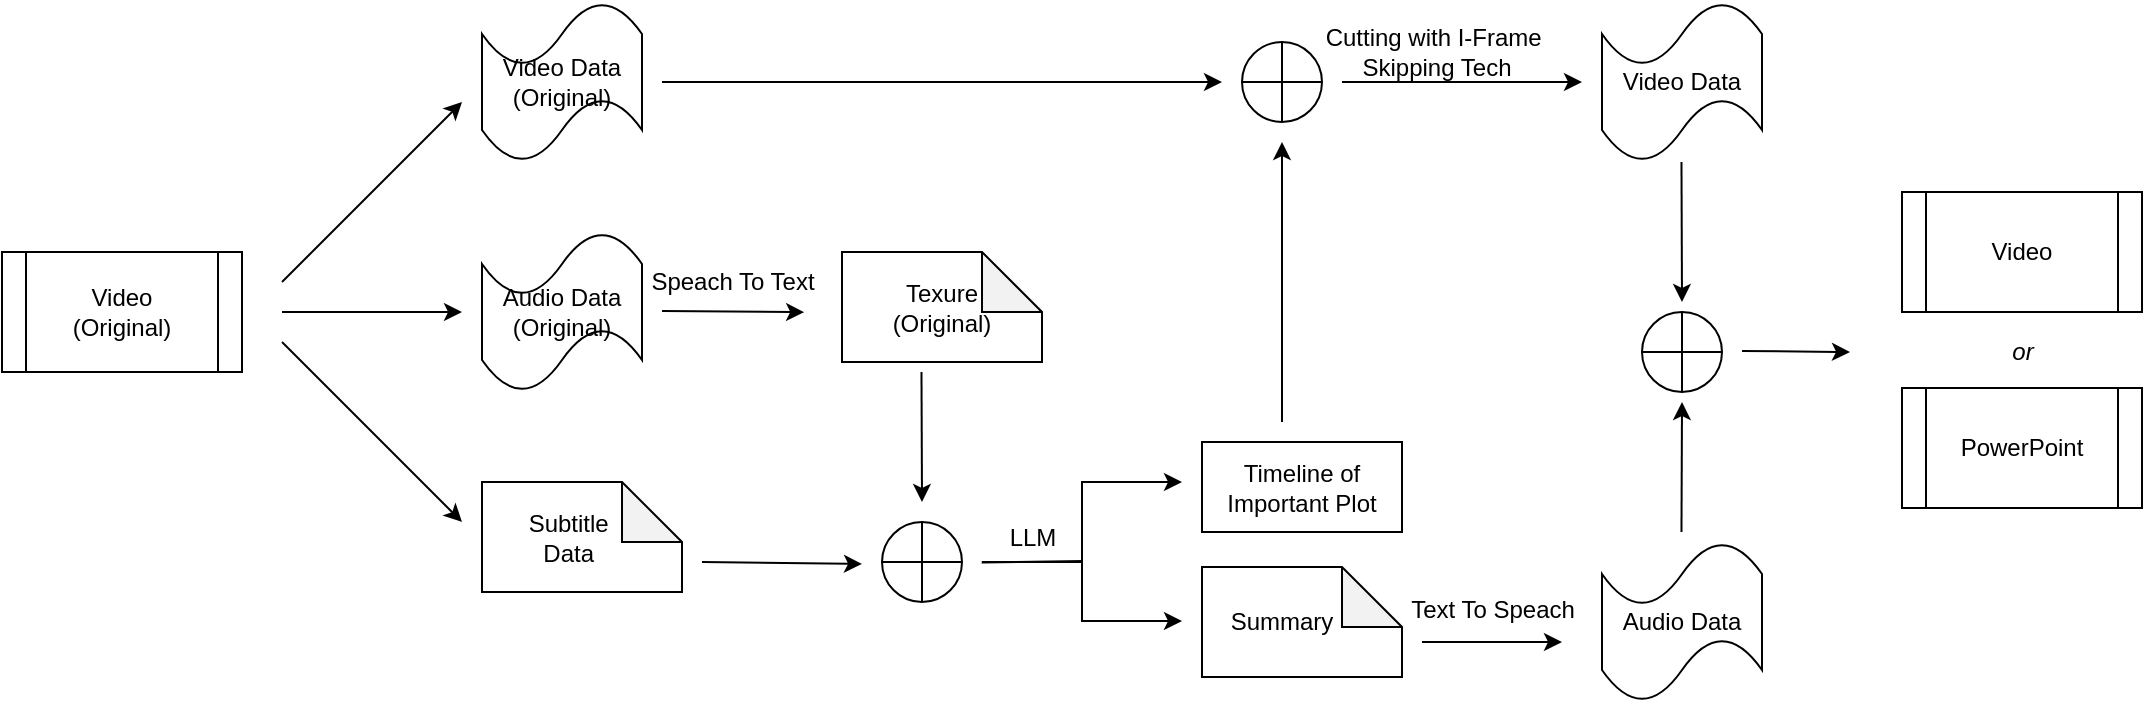 <mxfile version="24.3.1" type="github" pages="4">
  <diagram name="System Archetecture" id="NKREtiaIT2iQf3O8sY26">
    <mxGraphModel dx="1220" dy="674" grid="1" gridSize="10" guides="1" tooltips="1" connect="1" arrows="1" fold="1" page="1" pageScale="1" pageWidth="827" pageHeight="1169" math="0" shadow="0">
      <root>
        <mxCell id="0" />
        <mxCell id="1" parent="0" />
        <mxCell id="IO_ei6rsNQWMSOrWi16l-1" value="Video&lt;div&gt;(Original)&lt;/div&gt;" style="shape=process;whiteSpace=wrap;html=1;backgroundOutline=1;" vertex="1" parent="1">
          <mxGeometry x="20" y="365" width="120" height="60" as="geometry" />
        </mxCell>
        <mxCell id="IO_ei6rsNQWMSOrWi16l-2" value="Video Data&lt;div&gt;(Original)&lt;/div&gt;" style="shape=tape;whiteSpace=wrap;html=1;" vertex="1" parent="1">
          <mxGeometry x="260" y="240" width="80" height="80" as="geometry" />
        </mxCell>
        <mxCell id="IO_ei6rsNQWMSOrWi16l-3" value="Audio Data&lt;div&gt;(Original)&lt;/div&gt;" style="shape=tape;whiteSpace=wrap;html=1;" vertex="1" parent="1">
          <mxGeometry x="260" y="355" width="80" height="80" as="geometry" />
        </mxCell>
        <mxCell id="IO_ei6rsNQWMSOrWi16l-5" value="" style="endArrow=classic;html=1;rounded=0;" edge="1" parent="1">
          <mxGeometry width="50" height="50" relative="1" as="geometry">
            <mxPoint x="160" y="380" as="sourcePoint" />
            <mxPoint x="250" y="290" as="targetPoint" />
          </mxGeometry>
        </mxCell>
        <mxCell id="IO_ei6rsNQWMSOrWi16l-6" value="" style="endArrow=classic;html=1;rounded=0;" edge="1" parent="1">
          <mxGeometry width="50" height="50" relative="1" as="geometry">
            <mxPoint x="160" y="395" as="sourcePoint" />
            <mxPoint x="250" y="395" as="targetPoint" />
          </mxGeometry>
        </mxCell>
        <mxCell id="IO_ei6rsNQWMSOrWi16l-7" value="" style="endArrow=classic;html=1;rounded=0;" edge="1" parent="1">
          <mxGeometry width="50" height="50" relative="1" as="geometry">
            <mxPoint x="160" y="410" as="sourcePoint" />
            <mxPoint x="250" y="500" as="targetPoint" />
          </mxGeometry>
        </mxCell>
        <mxCell id="IO_ei6rsNQWMSOrWi16l-8" value="&amp;nbsp; &amp;nbsp;&lt;span style=&quot;background-color: initial;&quot;&gt;Texure&amp;nbsp; &amp;nbsp;&lt;/span&gt;&lt;div&gt;(Original)&lt;span style=&quot;background-color: initial;&quot;&gt;&lt;br&gt;&lt;/span&gt;&lt;/div&gt;" style="shape=note;whiteSpace=wrap;html=1;backgroundOutline=1;darkOpacity=0.05;" vertex="1" parent="1">
          <mxGeometry x="440" y="365" width="100" height="55" as="geometry" />
        </mxCell>
        <mxCell id="IO_ei6rsNQWMSOrWi16l-9" value="" style="endArrow=classic;html=1;rounded=0;entryX=0.828;entryY=1.003;entryDx=0;entryDy=0;entryPerimeter=0;" edge="1" parent="1" target="IO_ei6rsNQWMSOrWi16l-10">
          <mxGeometry width="50" height="50" relative="1" as="geometry">
            <mxPoint x="350" y="394.5" as="sourcePoint" />
            <mxPoint x="470" y="395" as="targetPoint" />
          </mxGeometry>
        </mxCell>
        <mxCell id="IO_ei6rsNQWMSOrWi16l-10" value="Speach To Text" style="text;html=1;align=center;verticalAlign=middle;resizable=0;points=[];autosize=1;strokeColor=none;fillColor=none;" vertex="1" parent="1">
          <mxGeometry x="330" y="365" width="110" height="30" as="geometry" />
        </mxCell>
        <mxCell id="IO_ei6rsNQWMSOrWi16l-12" value="Summary&amp;nbsp; &amp;nbsp; &amp;nbsp;&amp;nbsp;" style="shape=note;whiteSpace=wrap;html=1;backgroundOutline=1;darkOpacity=0.05;" vertex="1" parent="1">
          <mxGeometry x="620" y="522.5" width="100" height="55" as="geometry" />
        </mxCell>
        <mxCell id="IO_ei6rsNQWMSOrWi16l-13" value="" style="endArrow=classic;html=1;rounded=0;" edge="1" parent="1">
          <mxGeometry width="50" height="50" relative="1" as="geometry">
            <mxPoint x="479.74" y="425" as="sourcePoint" />
            <mxPoint x="480" y="490" as="targetPoint" />
          </mxGeometry>
        </mxCell>
        <mxCell id="IO_ei6rsNQWMSOrWi16l-14" value="LLM" style="text;html=1;align=center;verticalAlign=middle;resizable=0;points=[];autosize=1;strokeColor=none;fillColor=none;" vertex="1" parent="1">
          <mxGeometry x="510" y="492.5" width="50" height="30" as="geometry" />
        </mxCell>
        <mxCell id="IO_ei6rsNQWMSOrWi16l-16" value="" style="endArrow=classic;html=1;rounded=0;" edge="1" parent="1">
          <mxGeometry width="50" height="50" relative="1" as="geometry">
            <mxPoint x="370" y="520" as="sourcePoint" />
            <mxPoint x="450" y="521" as="targetPoint" />
          </mxGeometry>
        </mxCell>
        <mxCell id="IO_ei6rsNQWMSOrWi16l-17" value="Subtitle&amp;nbsp; &amp;nbsp;&amp;nbsp;&lt;div&gt;Data&amp;nbsp; &amp;nbsp;&amp;nbsp;&lt;/div&gt;" style="shape=note;whiteSpace=wrap;html=1;backgroundOutline=1;darkOpacity=0.05;" vertex="1" parent="1">
          <mxGeometry x="260" y="480" width="100" height="55" as="geometry" />
        </mxCell>
        <mxCell id="IO_ei6rsNQWMSOrWi16l-19" value="" style="verticalLabelPosition=bottom;verticalAlign=top;html=1;shape=mxgraph.flowchart.summing_function;" vertex="1" parent="1">
          <mxGeometry x="460" y="500" width="40" height="40" as="geometry" />
        </mxCell>
        <mxCell id="IO_ei6rsNQWMSOrWi16l-20" value="" style="endArrow=classic;html=1;rounded=0;" edge="1" parent="1">
          <mxGeometry width="50" height="50" relative="1" as="geometry">
            <mxPoint x="510" y="520" as="sourcePoint" />
            <mxPoint x="610" y="480" as="targetPoint" />
            <Array as="points">
              <mxPoint x="560" y="520" />
              <mxPoint x="560" y="480" />
            </Array>
          </mxGeometry>
        </mxCell>
        <mxCell id="IO_ei6rsNQWMSOrWi16l-21" value="" style="endArrow=classic;html=1;rounded=0;exitX=-0.003;exitY=0.924;exitDx=0;exitDy=0;exitPerimeter=0;" edge="1" parent="1" source="IO_ei6rsNQWMSOrWi16l-14">
          <mxGeometry width="50" height="50" relative="1" as="geometry">
            <mxPoint x="520" y="519.5" as="sourcePoint" />
            <mxPoint x="610" y="549.5" as="targetPoint" />
            <Array as="points">
              <mxPoint x="560" y="519.5" />
              <mxPoint x="560" y="549.5" />
            </Array>
          </mxGeometry>
        </mxCell>
        <mxCell id="IO_ei6rsNQWMSOrWi16l-22" value="Timeline of Important Plot" style="rounded=0;whiteSpace=wrap;html=1;" vertex="1" parent="1">
          <mxGeometry x="620" y="460" width="100" height="45" as="geometry" />
        </mxCell>
        <mxCell id="IO_ei6rsNQWMSOrWi16l-23" value="" style="endArrow=classic;html=1;rounded=0;" edge="1" parent="1">
          <mxGeometry width="50" height="50" relative="1" as="geometry">
            <mxPoint x="350" y="280" as="sourcePoint" />
            <mxPoint x="630" y="280" as="targetPoint" />
          </mxGeometry>
        </mxCell>
        <mxCell id="IO_ei6rsNQWMSOrWi16l-24" value="" style="endArrow=classic;html=1;rounded=0;" edge="1" parent="1">
          <mxGeometry width="50" height="50" relative="1" as="geometry">
            <mxPoint x="660" y="450" as="sourcePoint" />
            <mxPoint x="660" y="310" as="targetPoint" />
          </mxGeometry>
        </mxCell>
        <mxCell id="IO_ei6rsNQWMSOrWi16l-25" value="" style="verticalLabelPosition=bottom;verticalAlign=top;html=1;shape=mxgraph.flowchart.summing_function;" vertex="1" parent="1">
          <mxGeometry x="640" y="260" width="40" height="40" as="geometry" />
        </mxCell>
        <mxCell id="IO_ei6rsNQWMSOrWi16l-26" value="" style="endArrow=classic;html=1;rounded=0;" edge="1" parent="1">
          <mxGeometry width="50" height="50" relative="1" as="geometry">
            <mxPoint x="690" y="280" as="sourcePoint" />
            <mxPoint x="810" y="280" as="targetPoint" />
          </mxGeometry>
        </mxCell>
        <mxCell id="IO_ei6rsNQWMSOrWi16l-27" value="Cutting with I-Frame&amp;nbsp;&lt;div&gt;Skipping Tech&lt;/div&gt;" style="text;html=1;align=center;verticalAlign=middle;resizable=0;points=[];autosize=1;strokeColor=none;fillColor=none;" vertex="1" parent="1">
          <mxGeometry x="672" y="245" width="130" height="40" as="geometry" />
        </mxCell>
        <mxCell id="IO_ei6rsNQWMSOrWi16l-28" value="Video Data" style="shape=tape;whiteSpace=wrap;html=1;" vertex="1" parent="1">
          <mxGeometry x="820" y="240" width="80" height="80" as="geometry" />
        </mxCell>
        <mxCell id="IO_ei6rsNQWMSOrWi16l-29" value="" style="endArrow=classic;html=1;rounded=0;" edge="1" parent="1">
          <mxGeometry width="50" height="50" relative="1" as="geometry">
            <mxPoint x="730" y="560" as="sourcePoint" />
            <mxPoint x="800" y="560" as="targetPoint" />
          </mxGeometry>
        </mxCell>
        <mxCell id="IO_ei6rsNQWMSOrWi16l-30" value="Audio Data" style="shape=tape;whiteSpace=wrap;html=1;" vertex="1" parent="1">
          <mxGeometry x="820" y="510" width="80" height="80" as="geometry" />
        </mxCell>
        <mxCell id="IO_ei6rsNQWMSOrWi16l-31" value="Text To Speach" style="text;html=1;align=center;verticalAlign=middle;resizable=0;points=[];autosize=1;strokeColor=none;fillColor=none;" vertex="1" parent="1">
          <mxGeometry x="710" y="528.5" width="110" height="30" as="geometry" />
        </mxCell>
        <mxCell id="IO_ei6rsNQWMSOrWi16l-32" value="" style="endArrow=classic;html=1;rounded=0;" edge="1" parent="1">
          <mxGeometry width="50" height="50" relative="1" as="geometry">
            <mxPoint x="859.74" y="320" as="sourcePoint" />
            <mxPoint x="860" y="390" as="targetPoint" />
          </mxGeometry>
        </mxCell>
        <mxCell id="IO_ei6rsNQWMSOrWi16l-33" value="" style="endArrow=classic;html=1;rounded=0;" edge="1" parent="1">
          <mxGeometry width="50" height="50" relative="1" as="geometry">
            <mxPoint x="859.74" y="505" as="sourcePoint" />
            <mxPoint x="860" y="440" as="targetPoint" />
          </mxGeometry>
        </mxCell>
        <mxCell id="IO_ei6rsNQWMSOrWi16l-34" value="" style="verticalLabelPosition=bottom;verticalAlign=top;html=1;shape=mxgraph.flowchart.summing_function;" vertex="1" parent="1">
          <mxGeometry x="840" y="395" width="40" height="40" as="geometry" />
        </mxCell>
        <mxCell id="IO_ei6rsNQWMSOrWi16l-35" value="" style="endArrow=classic;html=1;rounded=0;" edge="1" parent="1">
          <mxGeometry width="50" height="50" relative="1" as="geometry">
            <mxPoint x="890" y="414.5" as="sourcePoint" />
            <mxPoint x="944" y="415" as="targetPoint" />
          </mxGeometry>
        </mxCell>
        <mxCell id="IO_ei6rsNQWMSOrWi16l-36" value="Video" style="shape=process;whiteSpace=wrap;html=1;backgroundOutline=1;" vertex="1" parent="1">
          <mxGeometry x="970" y="335" width="120" height="60" as="geometry" />
        </mxCell>
        <mxCell id="lHVtIV1GcRpJbTztH8B7-1" value="&lt;i&gt;or&lt;/i&gt;" style="text;html=1;align=center;verticalAlign=middle;resizable=0;points=[];autosize=1;strokeColor=none;fillColor=none;" vertex="1" parent="1">
          <mxGeometry x="1015" y="400" width="30" height="30" as="geometry" />
        </mxCell>
        <mxCell id="lHVtIV1GcRpJbTztH8B7-2" value="PowerPoint" style="shape=process;whiteSpace=wrap;html=1;backgroundOutline=1;" vertex="1" parent="1">
          <mxGeometry x="970" y="433" width="120" height="60" as="geometry" />
        </mxCell>
      </root>
    </mxGraphModel>
  </diagram>
  <diagram id="qRYvF75M3phBD7opVhG8" name="I-Frame Skipping Algorithm">
    <mxGraphModel dx="1338" dy="739" grid="1" gridSize="10" guides="1" tooltips="1" connect="1" arrows="1" fold="1" page="1" pageScale="1" pageWidth="827" pageHeight="1169" math="0" shadow="0">
      <root>
        <mxCell id="0" />
        <mxCell id="1" parent="0" />
        <mxCell id="TpNv9ZGzeeCYElewKbpR-1" value="I" style="rounded=0;whiteSpace=wrap;html=1;fontSize=20;" vertex="1" parent="1">
          <mxGeometry x="40" y="510" width="40" height="60" as="geometry" />
        </mxCell>
        <mxCell id="TpNv9ZGzeeCYElewKbpR-2" value="B" style="rounded=0;whiteSpace=wrap;html=1;fontSize=20;" vertex="1" parent="1">
          <mxGeometry x="80" y="510" width="40" height="60" as="geometry" />
        </mxCell>
        <mxCell id="TpNv9ZGzeeCYElewKbpR-3" value="B" style="rounded=0;whiteSpace=wrap;html=1;fontSize=20;" vertex="1" parent="1">
          <mxGeometry x="120" y="510" width="40" height="60" as="geometry" />
        </mxCell>
        <mxCell id="TpNv9ZGzeeCYElewKbpR-4" value="P" style="rounded=0;whiteSpace=wrap;html=1;fontSize=20;" vertex="1" parent="1">
          <mxGeometry x="160" y="510" width="40" height="60" as="geometry" />
        </mxCell>
        <mxCell id="TpNv9ZGzeeCYElewKbpR-5" value="B" style="rounded=0;whiteSpace=wrap;html=1;fontSize=20;" vertex="1" parent="1">
          <mxGeometry x="200" y="510" width="40" height="60" as="geometry" />
        </mxCell>
        <mxCell id="TpNv9ZGzeeCYElewKbpR-6" value="B" style="rounded=0;whiteSpace=wrap;html=1;fontSize=20;" vertex="1" parent="1">
          <mxGeometry x="240" y="510" width="40" height="60" as="geometry" />
        </mxCell>
        <mxCell id="TpNv9ZGzeeCYElewKbpR-7" value="I" style="rounded=0;whiteSpace=wrap;html=1;fontSize=20;" vertex="1" parent="1">
          <mxGeometry x="280" y="510" width="40" height="60" as="geometry" />
        </mxCell>
        <mxCell id="TpNv9ZGzeeCYElewKbpR-8" value="B" style="rounded=0;whiteSpace=wrap;html=1;fontSize=20;" vertex="1" parent="1">
          <mxGeometry x="320" y="510" width="40" height="60" as="geometry" />
        </mxCell>
        <mxCell id="TpNv9ZGzeeCYElewKbpR-9" value="B" style="rounded=0;whiteSpace=wrap;html=1;fontSize=20;" vertex="1" parent="1">
          <mxGeometry x="360" y="510" width="40" height="60" as="geometry" />
        </mxCell>
        <mxCell id="TpNv9ZGzeeCYElewKbpR-10" value="P" style="rounded=0;whiteSpace=wrap;html=1;fontSize=20;" vertex="1" parent="1">
          <mxGeometry x="400" y="510" width="40" height="60" as="geometry" />
        </mxCell>
        <mxCell id="TpNv9ZGzeeCYElewKbpR-11" value="B" style="rounded=0;whiteSpace=wrap;html=1;fontSize=20;" vertex="1" parent="1">
          <mxGeometry x="440" y="510" width="40" height="60" as="geometry" />
        </mxCell>
        <mxCell id="TpNv9ZGzeeCYElewKbpR-12" value="B" style="rounded=0;whiteSpace=wrap;html=1;fontSize=20;" vertex="1" parent="1">
          <mxGeometry x="480" y="510" width="40" height="60" as="geometry" />
        </mxCell>
        <mxCell id="TpNv9ZGzeeCYElewKbpR-13" value="I" style="rounded=0;whiteSpace=wrap;html=1;fontSize=20;" vertex="1" parent="1">
          <mxGeometry x="520" y="510" width="40" height="60" as="geometry" />
        </mxCell>
        <mxCell id="TpNv9ZGzeeCYElewKbpR-14" value="&lt;font style=&quot;font-size: 20px;&quot;&gt;... ...&lt;/font&gt;" style="rounded=0;whiteSpace=wrap;html=1;" vertex="1" parent="1">
          <mxGeometry x="560" y="510" width="120" height="60" as="geometry" />
        </mxCell>
        <mxCell id="TpNv9ZGzeeCYElewKbpR-15" value="I" style="rounded=0;whiteSpace=wrap;html=1;fontSize=20;" vertex="1" parent="1">
          <mxGeometry x="680" y="510" width="40" height="60" as="geometry" />
        </mxCell>
        <mxCell id="TpNv9ZGzeeCYElewKbpR-16" value="B" style="rounded=0;whiteSpace=wrap;html=1;fontSize=20;" vertex="1" parent="1">
          <mxGeometry x="720" y="510" width="40" height="60" as="geometry" />
        </mxCell>
        <mxCell id="TpNv9ZGzeeCYElewKbpR-17" value="B" style="rounded=0;whiteSpace=wrap;html=1;fontSize=20;" vertex="1" parent="1">
          <mxGeometry x="760" y="510" width="40" height="60" as="geometry" />
        </mxCell>
        <mxCell id="TpNv9ZGzeeCYElewKbpR-18" value="P" style="rounded=0;whiteSpace=wrap;html=1;fontSize=20;" vertex="1" parent="1">
          <mxGeometry x="800" y="510" width="40" height="60" as="geometry" />
        </mxCell>
        <mxCell id="TpNv9ZGzeeCYElewKbpR-19" value="B" style="rounded=0;whiteSpace=wrap;html=1;fontSize=20;" vertex="1" parent="1">
          <mxGeometry x="840" y="510" width="40" height="60" as="geometry" />
        </mxCell>
        <mxCell id="TpNv9ZGzeeCYElewKbpR-21" value="" style="endArrow=none;html=1;rounded=0;strokeWidth=2;" edge="1" parent="1">
          <mxGeometry width="50" height="50" relative="1" as="geometry">
            <mxPoint x="379.5" y="500" as="sourcePoint" />
            <mxPoint x="379.5" y="450" as="targetPoint" />
          </mxGeometry>
        </mxCell>
        <mxCell id="TpNv9ZGzeeCYElewKbpR-22" value="" style="endArrow=none;html=1;rounded=0;strokeWidth=2;" edge="1" parent="1">
          <mxGeometry width="50" height="50" relative="1" as="geometry">
            <mxPoint x="859.5" y="500" as="sourcePoint" />
            <mxPoint x="859.5" y="450" as="targetPoint" />
          </mxGeometry>
        </mxCell>
        <mxCell id="TpNv9ZGzeeCYElewKbpR-23" value="B" style="rounded=0;whiteSpace=wrap;html=1;fontSize=20;" vertex="1" parent="1">
          <mxGeometry x="880" y="510" width="40" height="60" as="geometry" />
        </mxCell>
        <mxCell id="TpNv9ZGzeeCYElewKbpR-24" value="&lt;span style=&quot;font-size: 18px;&quot;&gt;Start Timestamp&lt;/span&gt;" style="text;html=1;align=center;verticalAlign=middle;resizable=0;points=[];autosize=1;strokeColor=none;fillColor=none;" vertex="1" parent="1">
          <mxGeometry x="305" y="405" width="150" height="40" as="geometry" />
        </mxCell>
        <mxCell id="TpNv9ZGzeeCYElewKbpR-25" value="&lt;span style=&quot;font-size: 18px;&quot;&gt;End Timestamp&lt;/span&gt;" style="text;html=1;align=center;verticalAlign=middle;resizable=0;points=[];autosize=1;strokeColor=none;fillColor=none;" vertex="1" parent="1">
          <mxGeometry x="785" y="400" width="150" height="40" as="geometry" />
        </mxCell>
        <mxCell id="TpNv9ZGzeeCYElewKbpR-26" value="" style="endArrow=classic;html=1;rounded=0;strokeWidth=2;" edge="1" parent="1">
          <mxGeometry width="50" height="50" relative="1" as="geometry">
            <mxPoint x="530" y="491" as="sourcePoint" />
            <mxPoint x="390" y="491" as="targetPoint" />
          </mxGeometry>
        </mxCell>
        <mxCell id="TpNv9ZGzeeCYElewKbpR-27" value="" style="endArrow=classic;html=1;rounded=0;strokeWidth=2;" edge="1" parent="1">
          <mxGeometry width="50" height="50" relative="1" as="geometry">
            <mxPoint x="710" y="491" as="sourcePoint" />
            <mxPoint x="850" y="491" as="targetPoint" />
          </mxGeometry>
        </mxCell>
        <mxCell id="TpNv9ZGzeeCYElewKbpR-28" value="Expected to be cutted" style="text;html=1;align=center;verticalAlign=middle;resizable=0;points=[];autosize=1;strokeColor=none;fillColor=none;fontSize=14;" vertex="1" parent="1">
          <mxGeometry x="541" y="475" width="160" height="30" as="geometry" />
        </mxCell>
        <mxCell id="8QuSxBZ-_rbjHL4d78aY-2" value="" style="endArrow=classic;html=1;rounded=0;strokeWidth=2;" edge="1" parent="1">
          <mxGeometry width="50" height="50" relative="1" as="geometry">
            <mxPoint x="379.7" y="610" as="sourcePoint" />
            <mxPoint x="379.7" y="580" as="targetPoint" />
          </mxGeometry>
        </mxCell>
        <mxCell id="8QuSxBZ-_rbjHL4d78aY-4" value="&lt;font color=&quot;#3333ff&quot; style=&quot;font-size: 18px;&quot;&gt;1&lt;/font&gt;" style="ellipse;whiteSpace=wrap;html=1;aspect=fixed;strokeColor=#3333FF;" vertex="1" parent="1">
          <mxGeometry x="490" y="350" width="30" height="30" as="geometry" />
        </mxCell>
        <mxCell id="8QuSxBZ-_rbjHL4d78aY-5" value="&lt;font color=&quot;#3333ff&quot;&gt;&lt;span style=&quot;font-size: 18px;&quot;&gt;2&lt;/span&gt;&lt;/font&gt;" style="ellipse;whiteSpace=wrap;html=1;aspect=fixed;strokeColor=#3333FF;" vertex="1" parent="1">
          <mxGeometry x="500" y="680" width="30" height="30" as="geometry" />
        </mxCell>
        <mxCell id="8QuSxBZ-_rbjHL4d78aY-6" value="" style="curved=1;endArrow=classic;html=1;rounded=0;strokeWidth=2;strokeColor=#CC0000;" edge="1" parent="1">
          <mxGeometry width="50" height="50" relative="1" as="geometry">
            <mxPoint x="860" y="390" as="sourcePoint" />
            <mxPoint x="930" y="390" as="targetPoint" />
            <Array as="points">
              <mxPoint x="880" y="360" />
              <mxPoint x="920" y="360" />
            </Array>
          </mxGeometry>
        </mxCell>
        <mxCell id="8QuSxBZ-_rbjHL4d78aY-7" value="I" style="rounded=0;whiteSpace=wrap;html=1;fontSize=20;" vertex="1" parent="1">
          <mxGeometry x="920" y="510" width="40" height="60" as="geometry" />
        </mxCell>
        <mxCell id="8QuSxBZ-_rbjHL4d78aY-8" value="&lt;font style=&quot;font-size: 20px;&quot;&gt;... ...&lt;/font&gt;" style="rounded=0;whiteSpace=wrap;html=1;" vertex="1" parent="1">
          <mxGeometry x="960" y="510" width="120" height="60" as="geometry" />
        </mxCell>
        <mxCell id="8QuSxBZ-_rbjHL4d78aY-9" value="" style="endArrow=none;html=1;rounded=0;strokeWidth=2;strokeColor=#CC0000;" edge="1" parent="1">
          <mxGeometry width="50" height="50" relative="1" as="geometry">
            <mxPoint x="935" y="500" as="sourcePoint" />
            <mxPoint x="935" y="450" as="targetPoint" />
          </mxGeometry>
        </mxCell>
        <mxCell id="8QuSxBZ-_rbjHL4d78aY-10" value="" style="endArrow=none;html=1;rounded=0;strokeWidth=2;strokeColor=#CC0000;" edge="1" parent="1">
          <mxGeometry width="50" height="50" relative="1" as="geometry">
            <mxPoint x="299.64" y="499" as="sourcePoint" />
            <mxPoint x="299.64" y="449" as="targetPoint" />
          </mxGeometry>
        </mxCell>
        <mxCell id="8QuSxBZ-_rbjHL4d78aY-11" value="" style="curved=1;endArrow=none;html=1;rounded=0;strokeWidth=2;strokeColor=#CC0000;startArrow=classic;startFill=1;endFill=0;" edge="1" parent="1">
          <mxGeometry width="50" height="50" relative="1" as="geometry">
            <mxPoint x="300" y="405" as="sourcePoint" />
            <mxPoint x="370" y="405" as="targetPoint" />
            <Array as="points">
              <mxPoint x="320" y="375" />
              <mxPoint x="360" y="375" />
            </Array>
          </mxGeometry>
        </mxCell>
        <mxCell id="8QuSxBZ-_rbjHL4d78aY-12" value="" style="endArrow=classic;html=1;rounded=0;strokeWidth=2;strokeColor=#CC0000;" edge="1" parent="1">
          <mxGeometry width="50" height="50" relative="1" as="geometry">
            <mxPoint x="530" y="470" as="sourcePoint" />
            <mxPoint x="305" y="470" as="targetPoint" />
          </mxGeometry>
        </mxCell>
        <mxCell id="8QuSxBZ-_rbjHL4d78aY-13" value="" style="endArrow=classic;html=1;rounded=0;strokeWidth=2;strokeColor=#CC0000;" edge="1" parent="1">
          <mxGeometry width="50" height="50" relative="1" as="geometry">
            <mxPoint x="710" y="470" as="sourcePoint" />
            <mxPoint x="925" y="470" as="targetPoint" />
          </mxGeometry>
        </mxCell>
        <mxCell id="8QuSxBZ-_rbjHL4d78aY-14" value="&lt;font color=&quot;#3333ff&quot; style=&quot;font-size: 18px;&quot;&gt;Video Cutting&lt;/font&gt;" style="text;html=1;align=center;verticalAlign=middle;whiteSpace=wrap;rounded=0;" vertex="1" parent="1">
          <mxGeometry x="516" y="350" width="170" height="30" as="geometry" />
        </mxCell>
        <mxCell id="8QuSxBZ-_rbjHL4d78aY-15" value="Real to be cutted" style="text;html=1;align=center;verticalAlign=middle;resizable=0;points=[];autosize=1;strokeColor=none;fillColor=none;fontSize=14;fontColor=#CC0000;" vertex="1" parent="1">
          <mxGeometry x="560" y="453" width="130" height="30" as="geometry" />
        </mxCell>
        <mxCell id="8QuSxBZ-_rbjHL4d78aY-21" value="" style="endArrow=classic;html=1;rounded=0;strokeWidth=2;" edge="1" parent="1">
          <mxGeometry width="50" height="50" relative="1" as="geometry">
            <mxPoint x="378" y="622" as="sourcePoint" />
            <mxPoint x="57" y="623" as="targetPoint" />
          </mxGeometry>
        </mxCell>
        <mxCell id="8QuSxBZ-_rbjHL4d78aY-22" value="" style="endArrow=classic;html=1;rounded=0;strokeWidth=2;" edge="1" parent="1">
          <mxGeometry width="50" height="50" relative="1" as="geometry">
            <mxPoint x="590" y="623" as="sourcePoint" />
            <mxPoint x="855" y="623" as="targetPoint" />
          </mxGeometry>
        </mxCell>
        <mxCell id="8QuSxBZ-_rbjHL4d78aY-23" value="Expected to be decoded" style="text;html=1;align=center;verticalAlign=middle;resizable=0;points=[];autosize=1;strokeColor=none;fillColor=none;fontSize=14;" vertex="1" parent="1">
          <mxGeometry x="390" y="606" width="170" height="30" as="geometry" />
        </mxCell>
        <mxCell id="8QuSxBZ-_rbjHL4d78aY-24" value="" style="endArrow=classic;html=1;rounded=0;strokeWidth=2;" edge="1" parent="1">
          <mxGeometry width="50" height="50" relative="1" as="geometry">
            <mxPoint x="859.64" y="615" as="sourcePoint" />
            <mxPoint x="859.64" y="585" as="targetPoint" />
          </mxGeometry>
        </mxCell>
        <mxCell id="8QuSxBZ-_rbjHL4d78aY-25" value="" style="endArrow=classic;html=1;rounded=0;strokeWidth=2;strokeColor=#CC0000;" edge="1" parent="1">
          <mxGeometry width="50" height="50" relative="1" as="geometry">
            <mxPoint x="300" y="650" as="sourcePoint" />
            <mxPoint x="299.68" y="585" as="targetPoint" />
          </mxGeometry>
        </mxCell>
        <mxCell id="8QuSxBZ-_rbjHL4d78aY-26" value="" style="endArrow=classic;html=1;rounded=0;strokeWidth=2;strokeColor=#CC0000;" edge="1" parent="1">
          <mxGeometry width="50" height="50" relative="1" as="geometry">
            <mxPoint x="700.0" y="653.5" as="sourcePoint" />
            <mxPoint x="699.68" y="588.5" as="targetPoint" />
          </mxGeometry>
        </mxCell>
        <mxCell id="8QuSxBZ-_rbjHL4d78aY-27" value="target_1" style="text;html=1;align=center;verticalAlign=middle;resizable=0;points=[];autosize=1;strokeColor=none;fillColor=none;" vertex="1" parent="1">
          <mxGeometry x="379" y="576" width="70" height="30" as="geometry" />
        </mxCell>
        <mxCell id="8QuSxBZ-_rbjHL4d78aY-28" value="target_2" style="text;html=1;align=center;verticalAlign=middle;resizable=0;points=[];autosize=1;strokeColor=none;fillColor=none;" vertex="1" parent="1">
          <mxGeometry x="860" y="576" width="70" height="30" as="geometry" />
        </mxCell>
        <mxCell id="8QuSxBZ-_rbjHL4d78aY-30" value="&lt;font color=&quot;#cc0000&quot;&gt;Real to be&lt;/font&gt;&lt;div&gt;&lt;font color=&quot;#cc0000&quot;&gt;&amp;nbsp;decoded&lt;/font&gt;&lt;/div&gt;" style="text;html=1;align=center;verticalAlign=middle;resizable=0;points=[];autosize=1;strokeColor=none;fillColor=none;fontSize=14;" vertex="1" parent="1">
          <mxGeometry x="737" y="620" width="90" height="50" as="geometry" />
        </mxCell>
        <mxCell id="8QuSxBZ-_rbjHL4d78aY-32" value="" style="endArrow=classic;html=1;rounded=0;strokeWidth=2;strokeColor=#CC0000;" edge="1" parent="1">
          <mxGeometry width="50" height="50" relative="1" as="geometry">
            <mxPoint x="820" y="640" as="sourcePoint" />
            <mxPoint x="857.5" y="640" as="targetPoint" />
          </mxGeometry>
        </mxCell>
        <mxCell id="8QuSxBZ-_rbjHL4d78aY-33" value="" style="endArrow=classic;html=1;rounded=0;strokeWidth=2;strokeColor=#CC0000;" edge="1" parent="1">
          <mxGeometry width="50" height="50" relative="1" as="geometry">
            <mxPoint x="741" y="640.32" as="sourcePoint" />
            <mxPoint x="701" y="640.0" as="targetPoint" />
          </mxGeometry>
        </mxCell>
        <mxCell id="8QuSxBZ-_rbjHL4d78aY-36" value="&lt;font color=&quot;#cc0000&quot;&gt;Real to be&lt;/font&gt;&lt;div&gt;&lt;font color=&quot;#cc0000&quot;&gt;&amp;nbsp;decoded&lt;/font&gt;&lt;/div&gt;" style="text;html=1;align=center;verticalAlign=middle;resizable=0;points=[];autosize=1;strokeColor=none;fillColor=none;fontSize=14;" vertex="1" parent="1">
          <mxGeometry x="295" y="640" width="90" height="50" as="geometry" />
        </mxCell>
        <mxCell id="8QuSxBZ-_rbjHL4d78aY-37" value="" style="endArrow=classic;html=1;rounded=0;strokeWidth=2;strokeColor=#CC0000;" edge="1" parent="1">
          <mxGeometry width="50" height="50" relative="1" as="geometry">
            <mxPoint x="362" y="640" as="sourcePoint" />
            <mxPoint x="373.5" y="640" as="targetPoint" />
          </mxGeometry>
        </mxCell>
        <mxCell id="8QuSxBZ-_rbjHL4d78aY-38" value="" style="endArrow=classic;html=1;rounded=0;strokeWidth=2;strokeColor=#CC0000;" edge="1" parent="1">
          <mxGeometry width="50" height="50" relative="1" as="geometry">
            <mxPoint x="320" y="640" as="sourcePoint" />
            <mxPoint x="305" y="640.0" as="targetPoint" />
          </mxGeometry>
        </mxCell>
        <mxCell id="8QuSxBZ-_rbjHL4d78aY-39" value="&lt;font color=&quot;#3333ff&quot; style=&quot;font-size: 18px;&quot;&gt;Video Decoding&lt;/font&gt;" style="text;html=1;align=center;verticalAlign=middle;whiteSpace=wrap;rounded=0;" vertex="1" parent="1">
          <mxGeometry x="531" y="680" width="170" height="30" as="geometry" />
        </mxCell>
      </root>
    </mxGraphModel>
  </diagram>
  <diagram id="QsgE5PnwHiIkelhUx_PX" name="GenAI">
    <mxGraphModel dx="2555" dy="955" grid="1" gridSize="10" guides="1" tooltips="1" connect="1" arrows="1" fold="1" page="1" pageScale="1" pageWidth="827" pageHeight="1169" math="0" shadow="0">
      <root>
        <mxCell id="0" />
        <mxCell id="1" parent="0" />
        <mxCell id="WDboA2EGqjVlqGyZ5xXQ-17" style="edgeStyle=orthogonalEdgeStyle;rounded=0;orthogonalLoop=1;jettySize=auto;html=1;entryX=1;entryY=0.5;entryDx=0;entryDy=0;" edge="1" parent="1" source="WDboA2EGqjVlqGyZ5xXQ-1" target="WDboA2EGqjVlqGyZ5xXQ-23">
          <mxGeometry relative="1" as="geometry">
            <mxPoint x="-380" y="390" as="targetPoint" />
            <Array as="points">
              <mxPoint x="-50" y="700" />
              <mxPoint x="-150" y="700" />
              <mxPoint x="-150" y="430" />
            </Array>
          </mxGeometry>
        </mxCell>
        <mxCell id="WDboA2EGqjVlqGyZ5xXQ-18" style="edgeStyle=orthogonalEdgeStyle;rounded=0;orthogonalLoop=1;jettySize=auto;html=1;entryX=0.5;entryY=0;entryDx=0;entryDy=0;" edge="1" parent="1" source="WDboA2EGqjVlqGyZ5xXQ-1" target="WDboA2EGqjVlqGyZ5xXQ-36">
          <mxGeometry relative="1" as="geometry">
            <Array as="points">
              <mxPoint x="-50" y="700" />
              <mxPoint x="360" y="700" />
              <mxPoint x="360" y="200" />
              <mxPoint x="-40" y="200" />
            </Array>
          </mxGeometry>
        </mxCell>
        <mxCell id="WDboA2EGqjVlqGyZ5xXQ-1" value="LLM" style="rounded=0;whiteSpace=wrap;html=1;" vertex="1" parent="1">
          <mxGeometry x="-110" y="585" width="120" height="60" as="geometry" />
        </mxCell>
        <mxCell id="WDboA2EGqjVlqGyZ5xXQ-4" value="Promt @task_a" style="shape=parallelogram;perimeter=parallelogramPerimeter;whiteSpace=wrap;html=1;fixedSize=1;fontSize=14;" vertex="1" parent="1">
          <mxGeometry x="100" y="421" width="170" height="40" as="geometry" />
        </mxCell>
        <mxCell id="WDboA2EGqjVlqGyZ5xXQ-12" style="edgeStyle=orthogonalEdgeStyle;rounded=0;orthogonalLoop=1;jettySize=auto;html=1;entryX=0;entryY=0.5;entryDx=0;entryDy=0;" edge="1" parent="1" source="WDboA2EGqjVlqGyZ5xXQ-6" target="WDboA2EGqjVlqGyZ5xXQ-4">
          <mxGeometry relative="1" as="geometry">
            <Array as="points">
              <mxPoint x="60" y="501" />
              <mxPoint x="60" y="441" />
            </Array>
          </mxGeometry>
        </mxCell>
        <mxCell id="WDboA2EGqjVlqGyZ5xXQ-13" style="edgeStyle=orthogonalEdgeStyle;rounded=0;orthogonalLoop=1;jettySize=auto;html=1;" edge="1" parent="1" source="WDboA2EGqjVlqGyZ5xXQ-6" target="WDboA2EGqjVlqGyZ5xXQ-9">
          <mxGeometry relative="1" as="geometry" />
        </mxCell>
        <mxCell id="WDboA2EGqjVlqGyZ5xXQ-14" style="edgeStyle=orthogonalEdgeStyle;rounded=0;orthogonalLoop=1;jettySize=auto;html=1;entryX=0;entryY=0.5;entryDx=0;entryDy=0;" edge="1" parent="1" source="WDboA2EGqjVlqGyZ5xXQ-6" target="WDboA2EGqjVlqGyZ5xXQ-10">
          <mxGeometry relative="1" as="geometry">
            <Array as="points">
              <mxPoint x="60" y="501" />
              <mxPoint x="60" y="591" />
            </Array>
          </mxGeometry>
        </mxCell>
        <mxCell id="WDboA2EGqjVlqGyZ5xXQ-15" style="edgeStyle=orthogonalEdgeStyle;rounded=0;orthogonalLoop=1;jettySize=auto;html=1;entryX=0.5;entryY=0;entryDx=0;entryDy=0;" edge="1" parent="1" source="WDboA2EGqjVlqGyZ5xXQ-6" target="WDboA2EGqjVlqGyZ5xXQ-1">
          <mxGeometry relative="1" as="geometry" />
        </mxCell>
        <mxCell id="WDboA2EGqjVlqGyZ5xXQ-6" value="Prompt Loader" style="rounded=0;whiteSpace=wrap;html=1;" vertex="1" parent="1">
          <mxGeometry x="-110" y="471" width="120" height="60" as="geometry" />
        </mxCell>
        <mxCell id="WDboA2EGqjVlqGyZ5xXQ-9" value="Promt @task_b" style="shape=parallelogram;perimeter=parallelogramPerimeter;whiteSpace=wrap;html=1;fixedSize=1;fontSize=14;" vertex="1" parent="1">
          <mxGeometry x="100" y="481" width="170" height="40" as="geometry" />
        </mxCell>
        <mxCell id="WDboA2EGqjVlqGyZ5xXQ-10" value="Promt @task_n" style="shape=parallelogram;perimeter=parallelogramPerimeter;whiteSpace=wrap;html=1;fixedSize=1;fontSize=14;" vertex="1" parent="1">
          <mxGeometry x="100" y="571" width="170" height="40" as="geometry" />
        </mxCell>
        <mxCell id="WDboA2EGqjVlqGyZ5xXQ-11" value="&lt;b&gt;&lt;font style=&quot;font-size: 18px;&quot;&gt;...&lt;/font&gt;&lt;/b&gt;" style="text;html=1;align=center;verticalAlign=middle;whiteSpace=wrap;rounded=0;rotation=90;" vertex="1" parent="1">
          <mxGeometry x="155" y="535" width="60" height="30" as="geometry" />
        </mxCell>
        <mxCell id="WDboA2EGqjVlqGyZ5xXQ-30" style="edgeStyle=orthogonalEdgeStyle;rounded=0;orthogonalLoop=1;jettySize=auto;html=1;entryX=0.5;entryY=0;entryDx=0;entryDy=0;" edge="1" parent="1" source="WDboA2EGqjVlqGyZ5xXQ-16" target="WDboA2EGqjVlqGyZ5xXQ-28">
          <mxGeometry relative="1" as="geometry" />
        </mxCell>
        <mxCell id="WDboA2EGqjVlqGyZ5xXQ-16" value="Cache" style="rounded=0;whiteSpace=wrap;html=1;" vertex="1" parent="1">
          <mxGeometry x="-110" y="300" width="120" height="60" as="geometry" />
        </mxCell>
        <mxCell id="WDboA2EGqjVlqGyZ5xXQ-21" style="edgeStyle=orthogonalEdgeStyle;rounded=0;orthogonalLoop=1;jettySize=auto;html=1;entryX=0;entryY=0.5;entryDx=0;entryDy=0;" edge="1" parent="1" source="WDboA2EGqjVlqGyZ5xXQ-19" target="WDboA2EGqjVlqGyZ5xXQ-16">
          <mxGeometry relative="1" as="geometry" />
        </mxCell>
        <mxCell id="WDboA2EGqjVlqGyZ5xXQ-19" value="Actor" style="shape=umlActor;verticalLabelPosition=bottom;verticalAlign=top;html=1;outlineConnect=0;" vertex="1" parent="1">
          <mxGeometry x="-390" y="300" width="30" height="60" as="geometry" />
        </mxCell>
        <mxCell id="WDboA2EGqjVlqGyZ5xXQ-22" value="Request / Query" style="text;html=1;align=center;verticalAlign=middle;resizable=0;points=[];autosize=1;strokeColor=none;fillColor=none;" vertex="1" parent="1">
          <mxGeometry x="-300" y="300" width="110" height="30" as="geometry" />
        </mxCell>
        <mxCell id="WDboA2EGqjVlqGyZ5xXQ-24" style="edgeStyle=orthogonalEdgeStyle;rounded=0;orthogonalLoop=1;jettySize=auto;html=1;" edge="1" parent="1" source="WDboA2EGqjVlqGyZ5xXQ-23">
          <mxGeometry relative="1" as="geometry">
            <mxPoint x="-375" y="390" as="targetPoint" />
          </mxGeometry>
        </mxCell>
        <mxCell id="WDboA2EGqjVlqGyZ5xXQ-23" value="Respond" style="rounded=0;whiteSpace=wrap;html=1;" vertex="1" parent="1">
          <mxGeometry x="-310" y="400" width="120" height="60" as="geometry" />
        </mxCell>
        <mxCell id="WDboA2EGqjVlqGyZ5xXQ-25" style="edgeStyle=orthogonalEdgeStyle;rounded=0;orthogonalLoop=1;jettySize=auto;html=1;entryX=0.5;entryY=0;entryDx=0;entryDy=0;" edge="1" parent="1" target="WDboA2EGqjVlqGyZ5xXQ-36">
          <mxGeometry relative="1" as="geometry">
            <mxPoint x="-375" y="280" as="sourcePoint" />
            <Array as="points">
              <mxPoint x="-375" y="200" />
              <mxPoint x="-40" y="200" />
              <mxPoint x="-40" y="220" />
            </Array>
          </mxGeometry>
        </mxCell>
        <mxCell id="WDboA2EGqjVlqGyZ5xXQ-26" value="Feedback" style="text;html=1;align=center;verticalAlign=middle;resizable=0;points=[];autosize=1;strokeColor=none;fillColor=none;" vertex="1" parent="1">
          <mxGeometry x="-240" y="168" width="80" height="30" as="geometry" />
        </mxCell>
        <mxCell id="WDboA2EGqjVlqGyZ5xXQ-31" style="edgeStyle=orthogonalEdgeStyle;rounded=0;orthogonalLoop=1;jettySize=auto;html=1;entryX=1;entryY=0.5;entryDx=0;entryDy=0;" edge="1" parent="1" source="WDboA2EGqjVlqGyZ5xXQ-28" target="WDboA2EGqjVlqGyZ5xXQ-23">
          <mxGeometry relative="1" as="geometry" />
        </mxCell>
        <mxCell id="WDboA2EGqjVlqGyZ5xXQ-33" value="Y" style="edgeLabel;html=1;align=center;verticalAlign=middle;resizable=0;points=[];" vertex="1" connectable="0" parent="WDboA2EGqjVlqGyZ5xXQ-31">
          <mxGeometry x="-0.6" y="-4" relative="1" as="geometry">
            <mxPoint x="4" y="-6" as="offset" />
          </mxGeometry>
        </mxCell>
        <mxCell id="WDboA2EGqjVlqGyZ5xXQ-32" style="edgeStyle=orthogonalEdgeStyle;rounded=0;orthogonalLoop=1;jettySize=auto;html=1;entryX=0.5;entryY=0;entryDx=0;entryDy=0;exitX=1;exitY=0.5;exitDx=0;exitDy=0;" edge="1" parent="1" source="WDboA2EGqjVlqGyZ5xXQ-28" target="WDboA2EGqjVlqGyZ5xXQ-6">
          <mxGeometry relative="1" as="geometry" />
        </mxCell>
        <mxCell id="WDboA2EGqjVlqGyZ5xXQ-34" value="N" style="edgeLabel;html=1;align=center;verticalAlign=middle;resizable=0;points=[];" vertex="1" connectable="0" parent="WDboA2EGqjVlqGyZ5xXQ-32">
          <mxGeometry x="-0.816" y="-1" relative="1" as="geometry">
            <mxPoint x="-3" y="-11" as="offset" />
          </mxGeometry>
        </mxCell>
        <mxCell id="WDboA2EGqjVlqGyZ5xXQ-28" value="hit?" style="rhombus;whiteSpace=wrap;html=1;" vertex="1" parent="1">
          <mxGeometry x="-90" y="390" width="80" height="40" as="geometry" />
        </mxCell>
        <mxCell id="WDboA2EGqjVlqGyZ5xXQ-37" style="edgeStyle=orthogonalEdgeStyle;rounded=0;orthogonalLoop=1;jettySize=auto;html=1;entryX=0.5;entryY=0;entryDx=0;entryDy=0;exitX=0;exitY=0.5;exitDx=0;exitDy=0;" edge="1" parent="1" source="WDboA2EGqjVlqGyZ5xXQ-36" target="WDboA2EGqjVlqGyZ5xXQ-16">
          <mxGeometry relative="1" as="geometry" />
        </mxCell>
        <mxCell id="WDboA2EGqjVlqGyZ5xXQ-39" value="Y" style="edgeLabel;html=1;align=center;verticalAlign=middle;resizable=0;points=[];" vertex="1" connectable="0" parent="WDboA2EGqjVlqGyZ5xXQ-37">
          <mxGeometry x="-0.85" y="-1" relative="1" as="geometry">
            <mxPoint as="offset" />
          </mxGeometry>
        </mxCell>
        <mxCell id="WDboA2EGqjVlqGyZ5xXQ-38" style="edgeStyle=orthogonalEdgeStyle;rounded=0;orthogonalLoop=1;jettySize=auto;html=1;" edge="1" parent="1" source="WDboA2EGqjVlqGyZ5xXQ-36">
          <mxGeometry relative="1" as="geometry">
            <mxPoint x="90" y="250" as="targetPoint" />
          </mxGeometry>
        </mxCell>
        <mxCell id="WDboA2EGqjVlqGyZ5xXQ-40" value="N" style="edgeLabel;html=1;align=center;verticalAlign=middle;resizable=0;points=[];" vertex="1" connectable="0" parent="WDboA2EGqjVlqGyZ5xXQ-38">
          <mxGeometry x="-0.624" y="-2" relative="1" as="geometry">
            <mxPoint x="-7" y="-2" as="offset" />
          </mxGeometry>
        </mxCell>
        <mxCell id="WDboA2EGqjVlqGyZ5xXQ-36" value="Positive?" style="rhombus;whiteSpace=wrap;html=1;" vertex="1" parent="1">
          <mxGeometry x="-80" y="230" width="80" height="40" as="geometry" />
        </mxCell>
        <mxCell id="WDboA2EGqjVlqGyZ5xXQ-41" value="Discard" style="text;html=1;align=center;verticalAlign=middle;resizable=0;points=[];autosize=1;strokeColor=none;fillColor=none;" vertex="1" parent="1">
          <mxGeometry x="90" y="230" width="60" height="30" as="geometry" />
        </mxCell>
        <mxCell id="WDboA2EGqjVlqGyZ5xXQ-42" value="Response" style="text;html=1;align=center;verticalAlign=middle;resizable=0;points=[];autosize=1;strokeColor=none;fillColor=none;" vertex="1" parent="1">
          <mxGeometry x="130" y="168" width="80" height="30" as="geometry" />
        </mxCell>
      </root>
    </mxGraphModel>
  </diagram>
  <diagram id="JsiXl99Ern8XyRr1PLCa" name="第 4 页">
    <mxGraphModel dx="2074" dy="1146" grid="1" gridSize="10" guides="1" tooltips="1" connect="1" arrows="1" fold="1" page="1" pageScale="1" pageWidth="827" pageHeight="1169" math="0" shadow="0">
      <root>
        <mxCell id="0" />
        <mxCell id="1" parent="0" />
      </root>
    </mxGraphModel>
  </diagram>
</mxfile>
